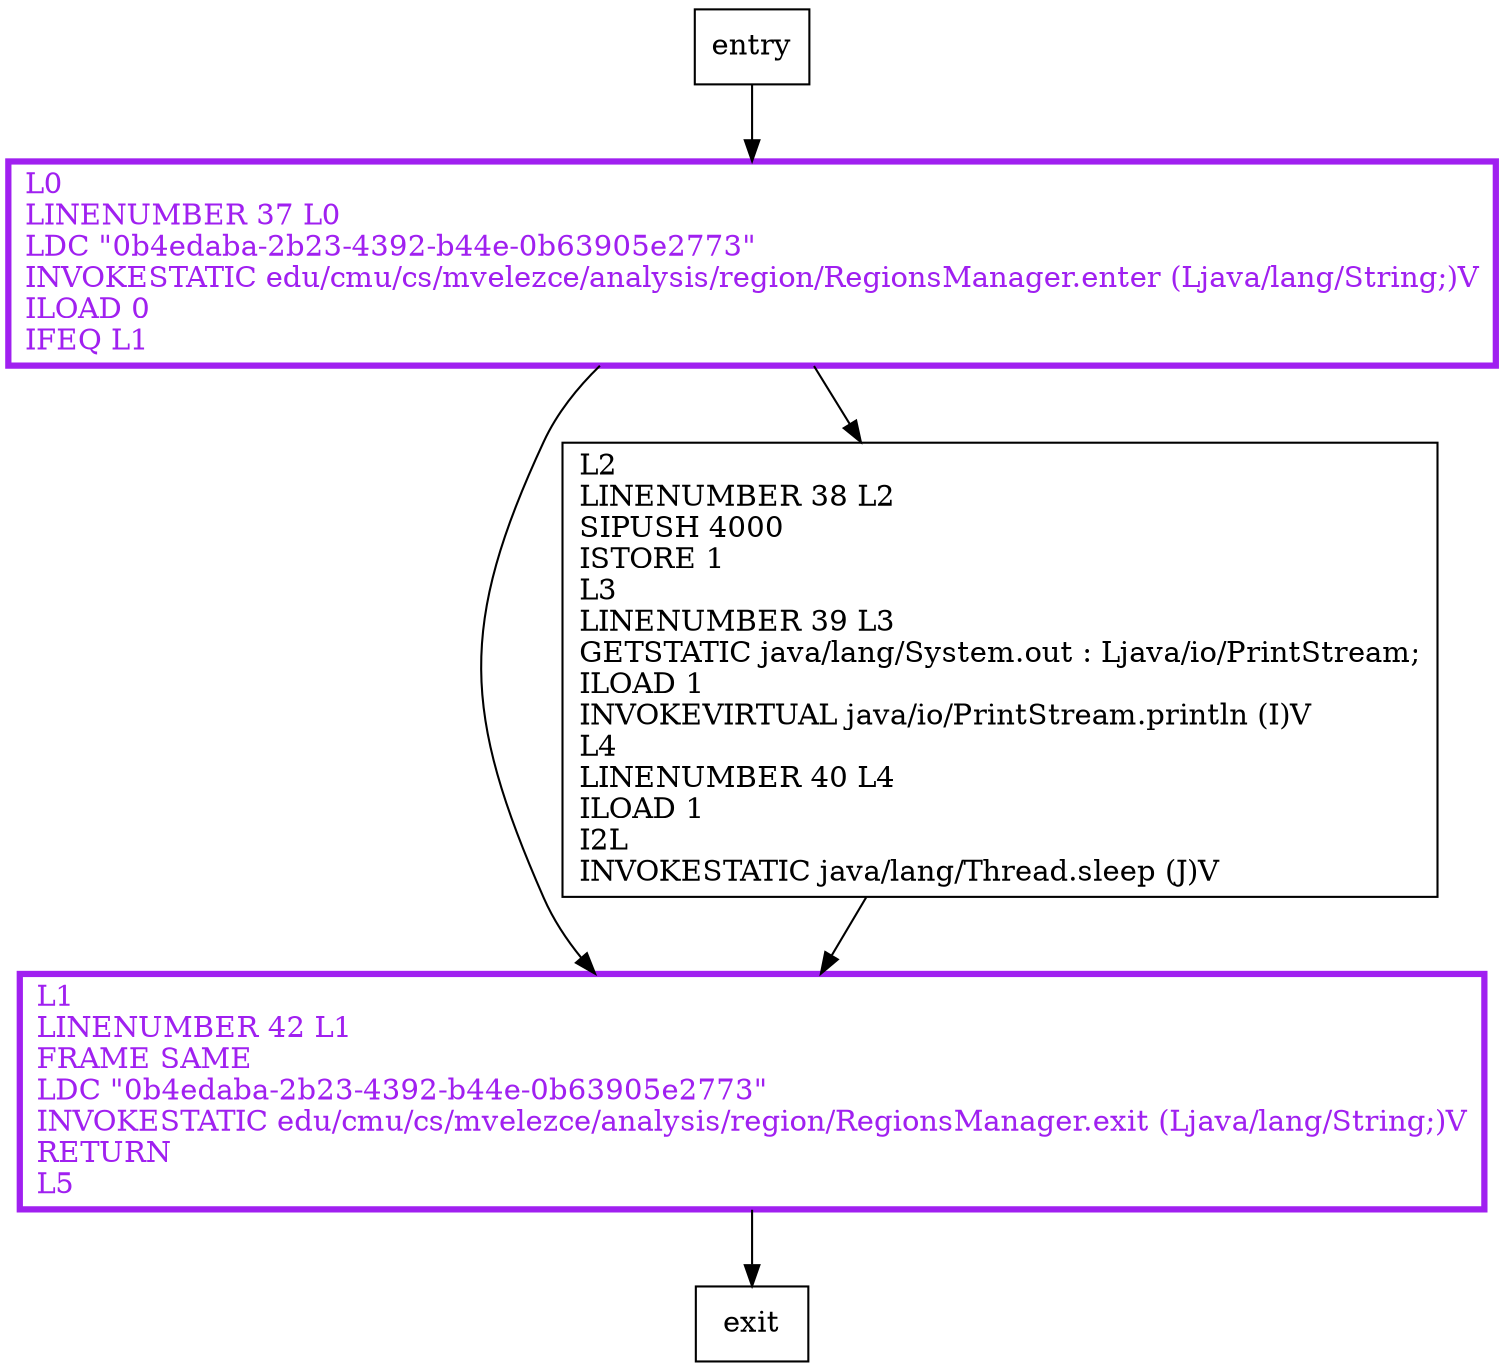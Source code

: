 digraph foo {
node [shape=record];
553299831 [label="L1\lLINENUMBER 42 L1\lFRAME SAME\lLDC \"0b4edaba-2b23-4392-b44e-0b63905e2773\"\lINVOKESTATIC edu/cmu/cs/mvelezce/analysis/region/RegionsManager.exit (Ljava/lang/String;)V\lRETURN\lL5\l"];
1950361180 [label="L2\lLINENUMBER 38 L2\lSIPUSH 4000\lISTORE 1\lL3\lLINENUMBER 39 L3\lGETSTATIC java/lang/System.out : Ljava/io/PrintStream;\lILOAD 1\lINVOKEVIRTUAL java/io/PrintStream.println (I)V\lL4\lLINENUMBER 40 L4\lILOAD 1\lI2L\lINVOKESTATIC java/lang/Thread.sleep (J)V\l"];
581892832 [label="L0\lLINENUMBER 37 L0\lLDC \"0b4edaba-2b23-4392-b44e-0b63905e2773\"\lINVOKESTATIC edu/cmu/cs/mvelezce/analysis/region/RegionsManager.enter (Ljava/lang/String;)V\lILOAD 0\lIFEQ L1\l"];
entry;
exit;
553299831 -> exit;
entry -> 581892832;
1950361180 -> 553299831;
581892832 -> 553299831;
581892832 -> 1950361180;
553299831[fontcolor="purple", penwidth=3, color="purple"];
581892832[fontcolor="purple", penwidth=3, color="purple"];
}
